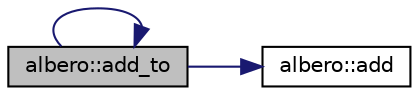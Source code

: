 digraph "albero::add_to"
{
 // LATEX_PDF_SIZE
  edge [fontname="Helvetica",fontsize="10",labelfontname="Helvetica",labelfontsize="10"];
  node [fontname="Helvetica",fontsize="10",shape=record];
  rankdir="LR";
  Node1 [label="albero::add_to",height=0.2,width=0.4,color="black", fillcolor="grey75", style="filled", fontcolor="black",tooltip="this function adds one element to external albero object"];
  Node1 -> Node2 [color="midnightblue",fontsize="10",style="solid",fontname="Helvetica"];
  Node2 [label="albero::add",height=0.2,width=0.4,color="black", fillcolor="white", style="filled",URL="$classalbero.html#a2c2871198f2a64be1b49c115f26ce93c",tooltip="this function adds one data element to the structure"];
  Node1 -> Node1 [color="midnightblue",fontsize="10",style="solid",fontname="Helvetica"];
}
